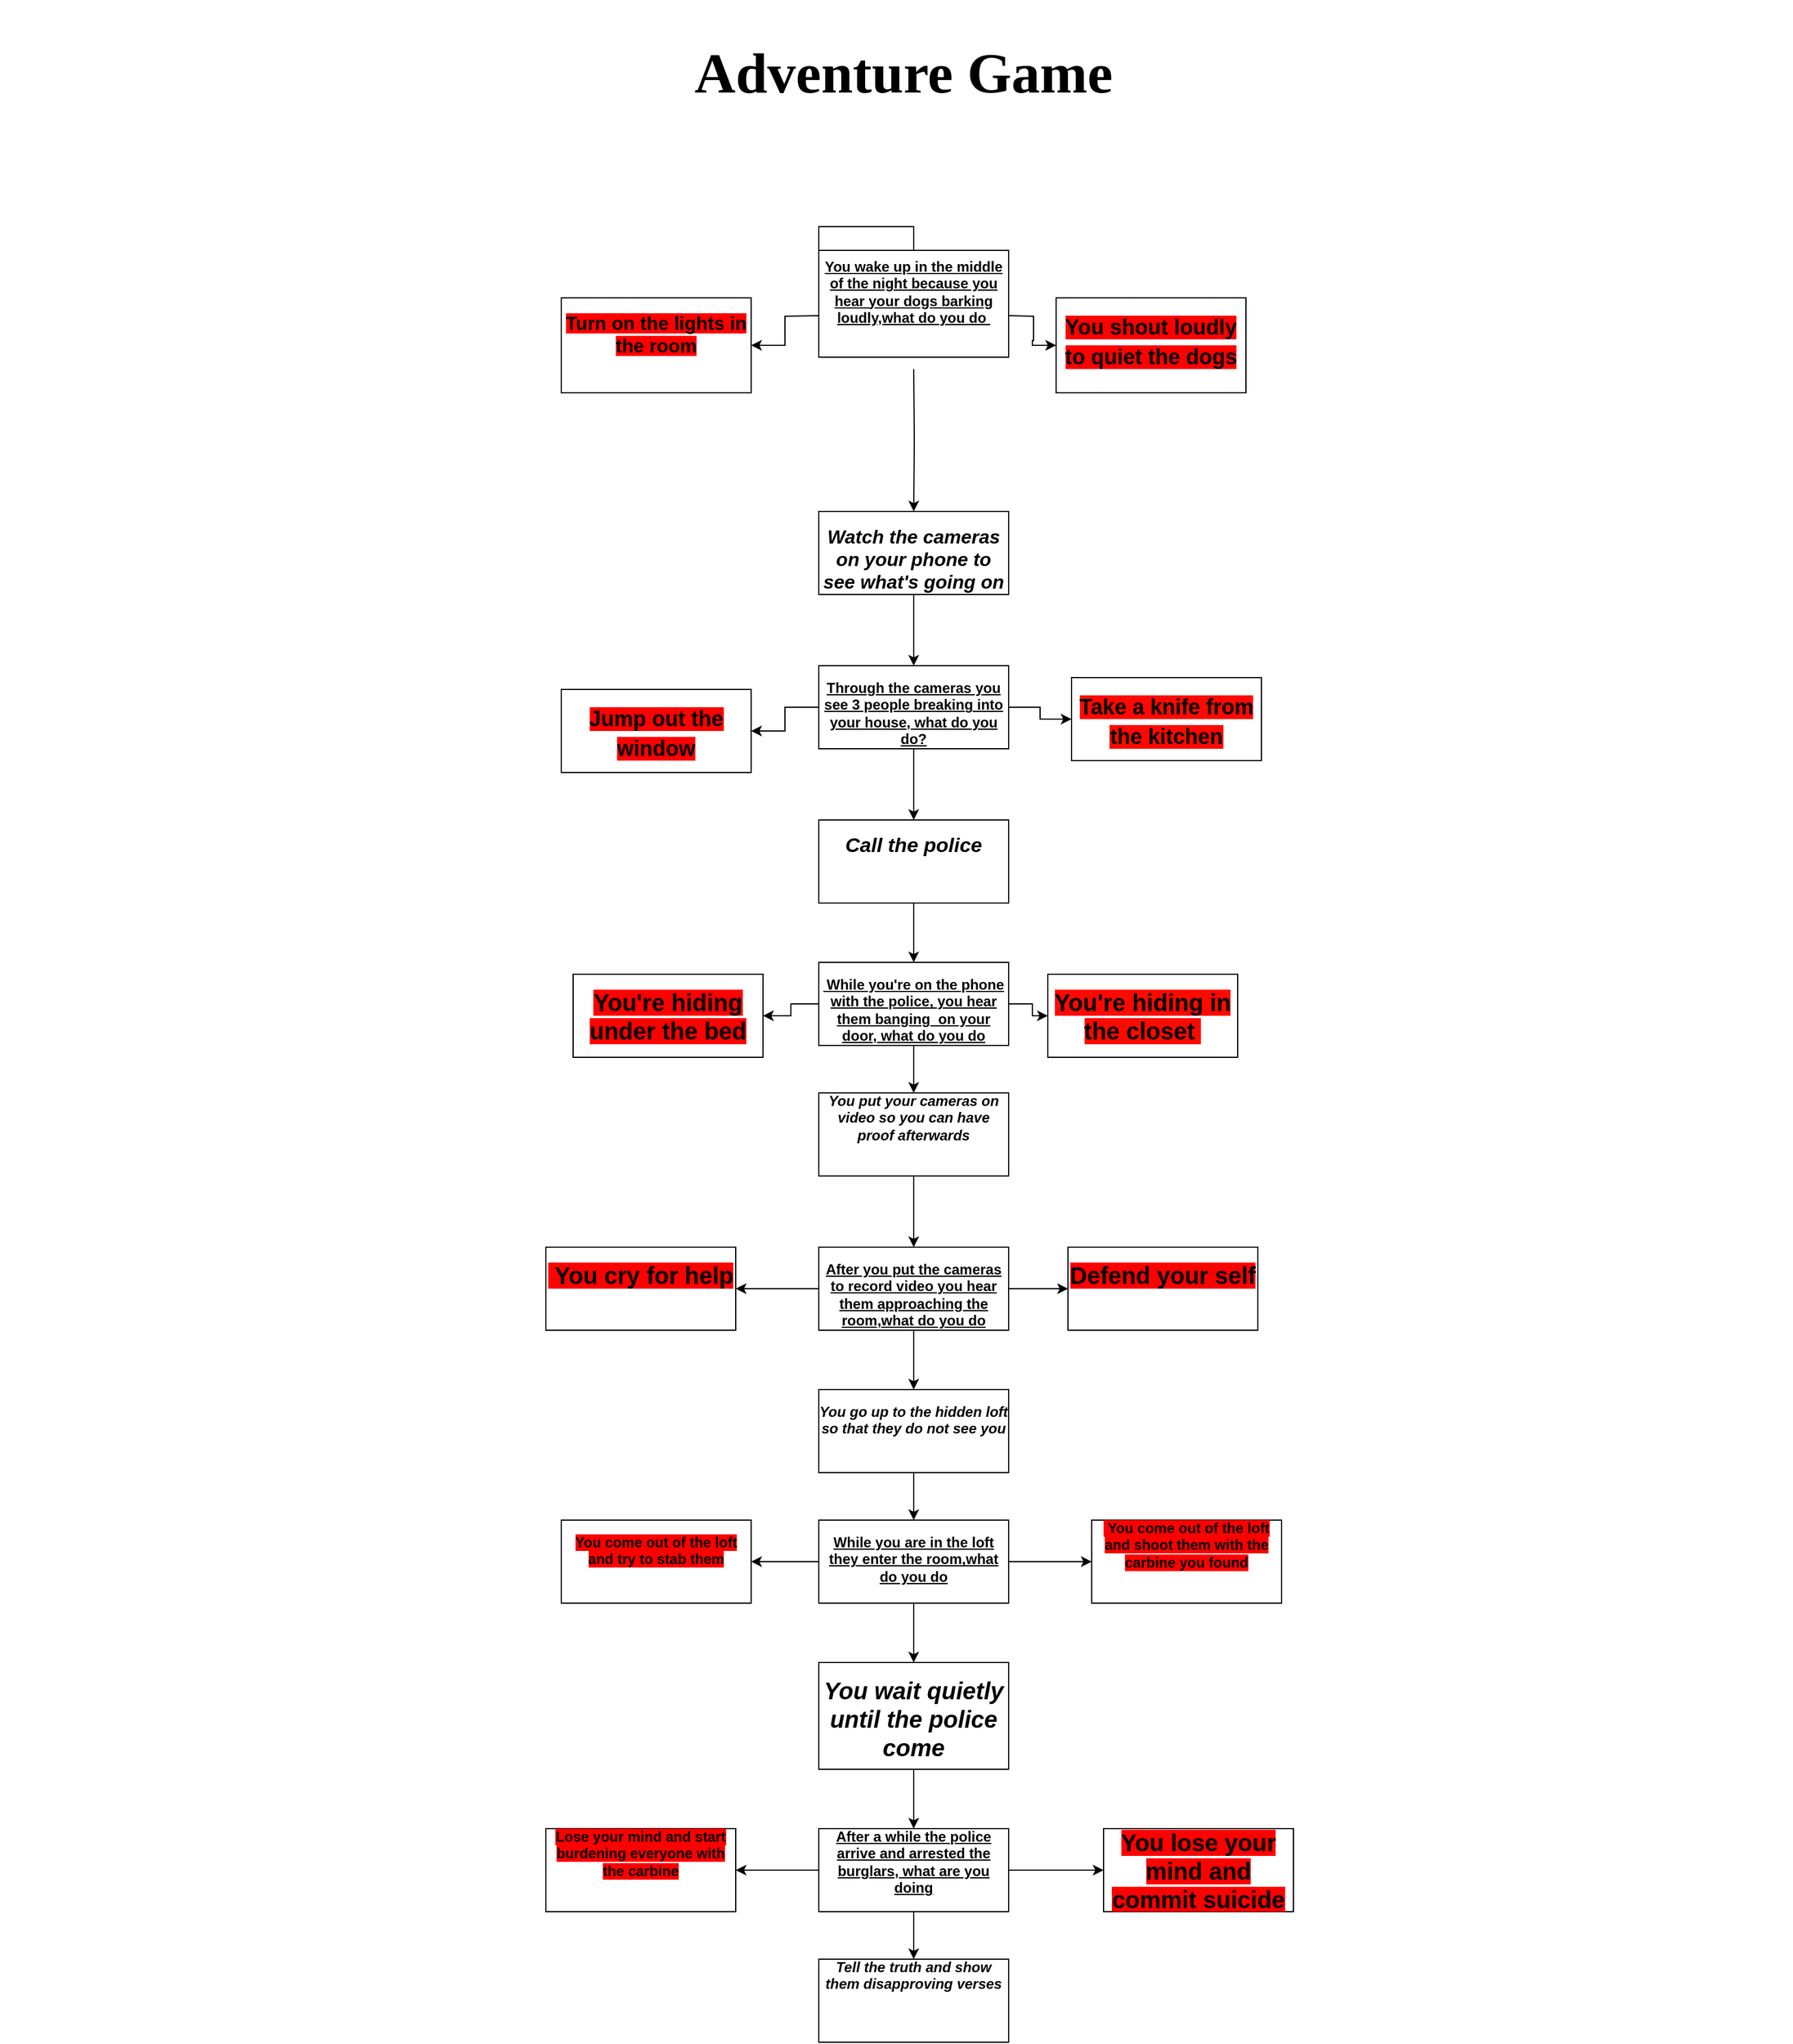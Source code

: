 <mxfile version="16.5.1" type="device"><diagram name="Page-1" id="929967ad-93f9-6ef4-fab6-5d389245f69c"><mxGraphModel dx="1422" dy="865" grid="1" gridSize="10" guides="1" tooltips="1" connect="1" arrows="1" fold="1" page="1" pageScale="1.5" pageWidth="2336" pageHeight="1654" background="none" math="0" shadow="0"><root><mxCell id="0" style=";html=1;"/><mxCell id="1" style=";html=1;" parent="0"/><mxCell id="RrKXoUtleqqM8RPlZuQg-36" value="" style="edgeStyle=orthogonalEdgeStyle;rounded=0;orthogonalLoop=1;jettySize=auto;html=1;" parent="1" target="1672d66443f91eb5-5" edge="1"><mxGeometry relative="1" as="geometry"><mxPoint x="870" y="450" as="sourcePoint"/></mxGeometry></mxCell><mxCell id="RrKXoUtleqqM8RPlZuQg-37" value="" style="edgeStyle=orthogonalEdgeStyle;rounded=0;orthogonalLoop=1;jettySize=auto;html=1;" parent="1" target="RrKXoUtleqqM8RPlZuQg-2" edge="1"><mxGeometry relative="1" as="geometry"><mxPoint x="950" y="405" as="sourcePoint"/></mxGeometry></mxCell><mxCell id="RrKXoUtleqqM8RPlZuQg-38" value="" style="edgeStyle=orthogonalEdgeStyle;rounded=0;orthogonalLoop=1;jettySize=auto;html=1;" parent="1" target="1672d66443f91eb5-4" edge="1"><mxGeometry relative="1" as="geometry"><mxPoint x="790" y="405" as="sourcePoint"/></mxGeometry></mxCell><mxCell id="1672d66443f91eb5-2" value="&lt;font style=&quot;font-size: 12px&quot;&gt;&lt;u&gt;You wake up in the middle of the night because you hear your dogs barking loudly,what do you do&amp;nbsp;&lt;/u&gt;&lt;/font&gt;" style="shape=folder;tabWidth=80;tabHeight=20;tabPosition=left;strokeWidth=1;html=1;whiteSpace=wrap;align=center;fontSize=12;fontStyle=1" parent="1" vertex="1"><mxGeometry x="790" y="330" width="160" height="110" as="geometry"/></mxCell><mxCell id="1672d66443f91eb5-4" value="&lt;p&gt;&lt;b&gt;&lt;font style=&quot;font-size: 16px ; background-color: rgb(255 , 0 , 0)&quot;&gt;Turn on the lights in the room&lt;/font&gt;&lt;/b&gt;&lt;br&gt;&lt;/p&gt;" style="shape=rect;html=1;overflow=fill;whiteSpace=wrap;align=center;fontStyle=1" parent="1" vertex="1"><mxGeometry x="573" y="390" width="160" height="80" as="geometry"/></mxCell><mxCell id="RrKXoUtleqqM8RPlZuQg-39" value="" style="edgeStyle=orthogonalEdgeStyle;rounded=0;orthogonalLoop=1;jettySize=auto;html=1;" parent="1" source="1672d66443f91eb5-5" target="1672d66443f91eb5-8" edge="1"><mxGeometry relative="1" as="geometry"/></mxCell><mxCell id="1672d66443f91eb5-5" value="&lt;p&gt;&lt;b&gt;&lt;font style=&quot;font-size: 16px&quot;&gt;&lt;i&gt;Watch the cameras on your phone to see what's going on&lt;/i&gt;&lt;/font&gt;&lt;/b&gt;&lt;br&gt;&lt;/p&gt;" style="shape=rect;html=1;overflow=fill;whiteSpace=wrap;align=center;fontStyle=1" parent="1" vertex="1"><mxGeometry x="790" y="570" width="160" height="70" as="geometry"/></mxCell><mxCell id="RrKXoUtleqqM8RPlZuQg-40" value="" style="edgeStyle=orthogonalEdgeStyle;rounded=0;orthogonalLoop=1;jettySize=auto;html=1;" parent="1" source="1672d66443f91eb5-8" target="RrKXoUtleqqM8RPlZuQg-11" edge="1"><mxGeometry relative="1" as="geometry"/></mxCell><mxCell id="RrKXoUtleqqM8RPlZuQg-41" value="" style="edgeStyle=orthogonalEdgeStyle;rounded=0;orthogonalLoop=1;jettySize=auto;html=1;" parent="1" source="1672d66443f91eb5-8" target="RrKXoUtleqqM8RPlZuQg-10" edge="1"><mxGeometry relative="1" as="geometry"/></mxCell><mxCell id="RrKXoUtleqqM8RPlZuQg-42" value="" style="edgeStyle=orthogonalEdgeStyle;rounded=0;orthogonalLoop=1;jettySize=auto;html=1;" parent="1" source="1672d66443f91eb5-8" target="RrKXoUtleqqM8RPlZuQg-12" edge="1"><mxGeometry relative="1" as="geometry"/></mxCell><mxCell id="1672d66443f91eb5-8" value="&lt;p&gt;&lt;u&gt;Through the cameras you see 3 people breaking into your house, what do you do?&lt;/u&gt;&lt;br&gt;&lt;/p&gt;" style="shape=rect;html=1;overflow=fill;whiteSpace=wrap;align=center;fontStyle=1" parent="1" vertex="1"><mxGeometry x="790" y="700" width="160" height="70" as="geometry"/></mxCell><mxCell id="1672d66443f91eb5-23" value="&lt;h1&gt;&lt;font face=&quot;Georgia&quot;&gt;&amp;nbsp;Adventure Game&lt;/font&gt;&lt;/h1&gt;" style="text;strokeColor=none;fillColor=none;html=1;fontSize=24;fontStyle=1;verticalAlign=middle;align=center;" parent="1" vertex="1"><mxGeometry x="100" y="180" width="1510" height="40" as="geometry"/></mxCell><mxCell id="RrKXoUtleqqM8RPlZuQg-2" value="&lt;p&gt;&lt;b style=&quot;font-size: 20px&quot;&gt;&lt;font style=&quot;font-size: 18px ; background-color: rgb(255 , 0 , 0)&quot;&gt;You shout loudly to quiet the dogs&lt;/font&gt;&lt;/b&gt;&lt;br&gt;&lt;/p&gt;" style="shape=rect;html=1;overflow=fill;whiteSpace=wrap;align=center;fontStyle=1" parent="1" vertex="1"><mxGeometry x="990" y="390" width="160" height="80" as="geometry"/></mxCell><mxCell id="RrKXoUtleqqM8RPlZuQg-10" value="&lt;p&gt;&lt;b style=&quot;font-size: 20px&quot;&gt;&lt;font style=&quot;font-size: 18px ; background-color: rgb(255 , 0 , 0)&quot;&gt;Jump out the window&lt;/font&gt;&lt;/b&gt;&lt;br&gt;&lt;/p&gt;" style="shape=rect;html=1;overflow=fill;whiteSpace=wrap;align=center;fontStyle=1" parent="1" vertex="1"><mxGeometry x="573" y="720" width="160" height="70" as="geometry"/></mxCell><mxCell id="RrKXoUtleqqM8RPlZuQg-11" value="&lt;p&gt;&lt;b style=&quot;font-size: 20px&quot;&gt;&lt;font style=&quot;font-size: 18px ; background-color: rgb(255 , 8 , 0)&quot;&gt;Take a knife from the kitchen&lt;/font&gt;&lt;/b&gt;&lt;br&gt;&lt;/p&gt;" style="shape=rect;html=1;overflow=fill;whiteSpace=wrap;align=center;fontStyle=1" parent="1" vertex="1"><mxGeometry x="1003" y="710" width="160" height="70" as="geometry"/></mxCell><mxCell id="RrKXoUtleqqM8RPlZuQg-43" value="" style="edgeStyle=orthogonalEdgeStyle;rounded=0;orthogonalLoop=1;jettySize=auto;html=1;" parent="1" source="RrKXoUtleqqM8RPlZuQg-12" target="RrKXoUtleqqM8RPlZuQg-18" edge="1"><mxGeometry relative="1" as="geometry"/></mxCell><mxCell id="RrKXoUtleqqM8RPlZuQg-12" value="&lt;p&gt;&lt;b style=&quot;font-size: 17px&quot;&gt;&lt;i&gt;Call the police&lt;/i&gt;&lt;/b&gt;&lt;br&gt;&lt;/p&gt;" style="shape=rect;html=1;overflow=fill;whiteSpace=wrap;align=center;fontStyle=1" parent="1" vertex="1"><mxGeometry x="790" y="830" width="160" height="70" as="geometry"/></mxCell><mxCell id="RrKXoUtleqqM8RPlZuQg-33" value="" style="edgeStyle=orthogonalEdgeStyle;rounded=0;orthogonalLoop=1;jettySize=auto;html=1;" parent="1" source="RrKXoUtleqqM8RPlZuQg-18" target="RrKXoUtleqqM8RPlZuQg-24" edge="1"><mxGeometry relative="1" as="geometry"/></mxCell><mxCell id="RrKXoUtleqqM8RPlZuQg-34" value="" style="edgeStyle=orthogonalEdgeStyle;rounded=0;orthogonalLoop=1;jettySize=auto;html=1;" parent="1" source="RrKXoUtleqqM8RPlZuQg-18" target="RrKXoUtleqqM8RPlZuQg-25" edge="1"><mxGeometry relative="1" as="geometry"/></mxCell><mxCell id="RrKXoUtleqqM8RPlZuQg-35" value="" style="edgeStyle=orthogonalEdgeStyle;rounded=0;orthogonalLoop=1;jettySize=auto;html=1;" parent="1" source="RrKXoUtleqqM8RPlZuQg-18" target="RrKXoUtleqqM8RPlZuQg-26" edge="1"><mxGeometry relative="1" as="geometry"/></mxCell><mxCell id="RrKXoUtleqqM8RPlZuQg-18" value="&lt;p&gt;&lt;u&gt;&lt;span style=&quot;font-size: 10px&quot;&gt;&amp;nbsp;&lt;/span&gt;&lt;b&gt;While you're on the phone with the police, you hear them banging&amp;nbsp; on your door, what do you do&lt;/b&gt;&lt;/u&gt;&lt;br&gt;&lt;/p&gt;" style="shape=rect;html=1;overflow=fill;whiteSpace=wrap;align=center;fontStyle=1" parent="1" vertex="1"><mxGeometry x="790" y="950" width="160" height="70" as="geometry"/></mxCell><mxCell id="RrKXoUtleqqM8RPlZuQg-24" value="&lt;p&gt;&lt;b style=&quot;font-size: 20px ; background-color: rgb(255 , 0 , 0)&quot;&gt;You're hiding under the bed&lt;/b&gt;&lt;br&gt;&lt;/p&gt;" style="shape=rect;html=1;overflow=fill;whiteSpace=wrap;align=center;fontStyle=1" parent="1" vertex="1"><mxGeometry x="583" y="960" width="160" height="70" as="geometry"/></mxCell><mxCell id="RrKXoUtleqqM8RPlZuQg-25" value="&lt;p&gt;&lt;b style=&quot;font-size: 20px ; background-color: rgb(255 , 8 , 0)&quot;&gt;You're hiding in the closet&amp;nbsp;&lt;/b&gt;&lt;br&gt;&lt;/p&gt;" style="shape=rect;html=1;overflow=fill;whiteSpace=wrap;align=center;fontStyle=1" parent="1" vertex="1"><mxGeometry x="983" y="960" width="160" height="70" as="geometry"/></mxCell><mxCell id="RrKXoUtleqqM8RPlZuQg-44" value="" style="edgeStyle=orthogonalEdgeStyle;rounded=0;orthogonalLoop=1;jettySize=auto;html=1;" parent="1" source="RrKXoUtleqqM8RPlZuQg-26" target="RrKXoUtleqqM8RPlZuQg-29" edge="1"><mxGeometry relative="1" as="geometry"/></mxCell><mxCell id="RrKXoUtleqqM8RPlZuQg-26" value="&lt;b&gt;&lt;i&gt;You put your cameras on video so you can have proof afterwards&lt;/i&gt;&lt;/b&gt;" style="shape=rect;html=1;overflow=fill;whiteSpace=wrap;align=center;fontStyle=1" parent="1" vertex="1"><mxGeometry x="790" y="1060" width="160" height="70" as="geometry"/></mxCell><mxCell id="RrKXoUtleqqM8RPlZuQg-48" value="" style="edgeStyle=orthogonalEdgeStyle;rounded=0;orthogonalLoop=1;jettySize=auto;html=1;" parent="1" source="RrKXoUtleqqM8RPlZuQg-29" target="RrKXoUtleqqM8RPlZuQg-45" edge="1"><mxGeometry relative="1" as="geometry"/></mxCell><mxCell id="RrKXoUtleqqM8RPlZuQg-49" value="" style="edgeStyle=orthogonalEdgeStyle;rounded=0;orthogonalLoop=1;jettySize=auto;html=1;" parent="1" source="RrKXoUtleqqM8RPlZuQg-29" target="RrKXoUtleqqM8RPlZuQg-46" edge="1"><mxGeometry relative="1" as="geometry"/></mxCell><mxCell id="RrKXoUtleqqM8RPlZuQg-50" value="" style="edgeStyle=orthogonalEdgeStyle;rounded=0;orthogonalLoop=1;jettySize=auto;html=1;" parent="1" source="RrKXoUtleqqM8RPlZuQg-29" target="RrKXoUtleqqM8RPlZuQg-47" edge="1"><mxGeometry relative="1" as="geometry"/></mxCell><mxCell id="RrKXoUtleqqM8RPlZuQg-29" value="&lt;p&gt;&lt;b&gt;&lt;u&gt;After you put the cameras to record video you hear them approaching the room,what do you do&lt;/u&gt;&lt;/b&gt;&lt;br&gt;&lt;/p&gt;" style="shape=rect;html=1;overflow=fill;whiteSpace=wrap;align=center;fontStyle=1" parent="1" vertex="1"><mxGeometry x="790" y="1190" width="160" height="70" as="geometry"/></mxCell><mxCell id="RrKXoUtleqqM8RPlZuQg-45" value="&lt;p&gt;&lt;b style=&quot;font-size: 20px ; background-color: rgb(255 , 0 , 0)&quot;&gt;&amp;nbsp;You cry for help&lt;/b&gt;&lt;br&gt;&lt;/p&gt;" style="shape=rect;html=1;overflow=fill;whiteSpace=wrap;align=center;fontStyle=1" parent="1" vertex="1"><mxGeometry x="560" y="1190" width="160" height="70" as="geometry"/></mxCell><mxCell id="RrKXoUtleqqM8RPlZuQg-46" value="&lt;p&gt;&lt;b style=&quot;font-size: 20px ; background-color: rgb(255 , 0 , 0)&quot;&gt;Defend your self&lt;/b&gt;&lt;br&gt;&lt;/p&gt;" style="shape=rect;html=1;overflow=fill;whiteSpace=wrap;align=center;fontStyle=1" parent="1" vertex="1"><mxGeometry x="1000" y="1190" width="160" height="70" as="geometry"/></mxCell><mxCell id="RrKXoUtleqqM8RPlZuQg-52" value="" style="edgeStyle=orthogonalEdgeStyle;rounded=0;orthogonalLoop=1;jettySize=auto;html=1;" parent="1" source="RrKXoUtleqqM8RPlZuQg-47" target="RrKXoUtleqqM8RPlZuQg-51" edge="1"><mxGeometry relative="1" as="geometry"/></mxCell><mxCell id="RrKXoUtleqqM8RPlZuQg-47" value="&lt;p&gt;&lt;b&gt;&lt;i&gt;You go up to the hidden loft so that they do not see you&lt;/i&gt;&lt;/b&gt;&lt;br&gt;&lt;/p&gt;" style="shape=rect;html=1;overflow=fill;whiteSpace=wrap;align=center;fontStyle=1" parent="1" vertex="1"><mxGeometry x="790" y="1310" width="160" height="70" as="geometry"/></mxCell><mxCell id="RrKXoUtleqqM8RPlZuQg-56" value="" style="edgeStyle=orthogonalEdgeStyle;rounded=0;orthogonalLoop=1;jettySize=auto;html=1;" parent="1" source="RrKXoUtleqqM8RPlZuQg-51" target="RrKXoUtleqqM8RPlZuQg-55" edge="1"><mxGeometry relative="1" as="geometry"/></mxCell><mxCell id="RrKXoUtleqqM8RPlZuQg-57" value="" style="edgeStyle=orthogonalEdgeStyle;rounded=0;orthogonalLoop=1;jettySize=auto;html=1;" parent="1" source="RrKXoUtleqqM8RPlZuQg-51" target="RrKXoUtleqqM8RPlZuQg-54" edge="1"><mxGeometry relative="1" as="geometry"/></mxCell><mxCell id="RrKXoUtleqqM8RPlZuQg-58" value="" style="edgeStyle=orthogonalEdgeStyle;rounded=0;orthogonalLoop=1;jettySize=auto;html=1;" parent="1" source="RrKXoUtleqqM8RPlZuQg-51" target="RrKXoUtleqqM8RPlZuQg-53" edge="1"><mxGeometry relative="1" as="geometry"/></mxCell><mxCell id="RrKXoUtleqqM8RPlZuQg-51" value="&lt;p&gt;&lt;b&gt;&lt;u&gt;While you are in the loft they enter the room,what do you do&lt;/u&gt;&lt;/b&gt;&lt;br&gt;&lt;/p&gt;" style="shape=rect;html=1;overflow=fill;whiteSpace=wrap;align=center;fontStyle=1" parent="1" vertex="1"><mxGeometry x="790" y="1420" width="160" height="70" as="geometry"/></mxCell><mxCell id="RrKXoUtleqqM8RPlZuQg-53" value="&lt;p&gt;&lt;b style=&quot;background-color: rgb(255 , 0 , 0)&quot;&gt;You come out of the loft and try to stab them&lt;/b&gt;&lt;br&gt;&lt;/p&gt;" style="shape=rect;html=1;overflow=fill;whiteSpace=wrap;align=center;fontStyle=1" parent="1" vertex="1"><mxGeometry x="573" y="1420" width="160" height="70" as="geometry"/></mxCell><mxCell id="RrKXoUtleqqM8RPlZuQg-54" value="&lt;b style=&quot;background-color: rgb(255 , 0 , 0)&quot;&gt;&amp;nbsp;You come out of the loft and shoot them with the carbine you found&lt;/b&gt;" style="shape=rect;html=1;overflow=fill;whiteSpace=wrap;align=center;fontStyle=1" parent="1" vertex="1"><mxGeometry x="1020" y="1420" width="160" height="70" as="geometry"/></mxCell><mxCell id="RrKXoUtleqqM8RPlZuQg-63" value="" style="edgeStyle=orthogonalEdgeStyle;rounded=0;orthogonalLoop=1;jettySize=auto;html=1;" parent="1" source="RrKXoUtleqqM8RPlZuQg-55" target="RrKXoUtleqqM8RPlZuQg-61" edge="1"><mxGeometry relative="1" as="geometry"/></mxCell><mxCell id="RrKXoUtleqqM8RPlZuQg-55" value="&lt;p&gt;&lt;b style=&quot;font-size: 20px&quot;&gt;&lt;i&gt;You wait quietly until the police come&lt;/i&gt;&lt;/b&gt;&lt;br&gt;&lt;/p&gt;" style="shape=rect;html=1;overflow=fill;whiteSpace=wrap;align=center;fontStyle=1" parent="1" vertex="1"><mxGeometry x="790" y="1540" width="160" height="90" as="geometry"/></mxCell><mxCell id="RrKXoUtleqqM8RPlZuQg-59" value="&lt;b style=&quot;font-size: 20px ; background-color: rgb(255 , 0 , 0)&quot;&gt;You lose your mind and commit suicide&lt;/b&gt;" style="shape=rect;html=1;overflow=fill;whiteSpace=wrap;align=center;fontStyle=1" parent="1" vertex="1"><mxGeometry x="1030" y="1680" width="160" height="70" as="geometry"/></mxCell><mxCell id="RrKXoUtleqqM8RPlZuQg-60" value="&lt;b&gt;&lt;i&gt;Tell the truth and show them disapproving verses&lt;/i&gt;&lt;/b&gt;" style="shape=rect;html=1;overflow=fill;whiteSpace=wrap;align=center;fontStyle=1" parent="1" vertex="1"><mxGeometry x="790" y="1790" width="160" height="70" as="geometry"/></mxCell><mxCell id="RrKXoUtleqqM8RPlZuQg-64" value="" style="edgeStyle=orthogonalEdgeStyle;rounded=0;orthogonalLoop=1;jettySize=auto;html=1;" parent="1" source="RrKXoUtleqqM8RPlZuQg-61" target="RrKXoUtleqqM8RPlZuQg-60" edge="1"><mxGeometry relative="1" as="geometry"/></mxCell><mxCell id="RrKXoUtleqqM8RPlZuQg-65" value="" style="edgeStyle=orthogonalEdgeStyle;rounded=0;orthogonalLoop=1;jettySize=auto;html=1;" parent="1" source="RrKXoUtleqqM8RPlZuQg-61" target="RrKXoUtleqqM8RPlZuQg-59" edge="1"><mxGeometry relative="1" as="geometry"/></mxCell><mxCell id="RrKXoUtleqqM8RPlZuQg-66" value="" style="edgeStyle=orthogonalEdgeStyle;rounded=0;orthogonalLoop=1;jettySize=auto;html=1;" parent="1" source="RrKXoUtleqqM8RPlZuQg-61" target="RrKXoUtleqqM8RPlZuQg-62" edge="1"><mxGeometry relative="1" as="geometry"/></mxCell><mxCell id="RrKXoUtleqqM8RPlZuQg-61" value="&lt;b&gt;&lt;u&gt;After a while the police arrive and arrested the burglars, what are you doing&lt;/u&gt;&lt;/b&gt;" style="shape=rect;html=1;overflow=fill;whiteSpace=wrap;align=center;fontStyle=1" parent="1" vertex="1"><mxGeometry x="790" y="1680" width="160" height="70" as="geometry"/></mxCell><mxCell id="RrKXoUtleqqM8RPlZuQg-62" value="&lt;b style=&quot;background-color: rgb(255 , 0 , 0)&quot;&gt;Lose your mind and start burdening everyone with the carbine&lt;/b&gt;" style="shape=rect;html=1;overflow=fill;whiteSpace=wrap;align=center;fontStyle=1" parent="1" vertex="1"><mxGeometry x="560" y="1680" width="160" height="70" as="geometry"/></mxCell></root></mxGraphModel></diagram></mxfile>